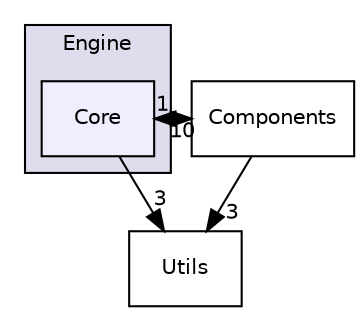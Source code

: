 digraph "Engine/Core" {
  compound=true
  node [ fontsize="10", fontname="Helvetica"];
  edge [ labelfontsize="10", labelfontname="Helvetica"];
  subgraph clusterdir_0b6ee6e7e9547e675db4add2e5de97da {
    graph [ bgcolor="#ddddee", pencolor="black", label="Engine" fontname="Helvetica", fontsize="10", URL="dir_0b6ee6e7e9547e675db4add2e5de97da.html"]
  dir_0e25eeab45a2a860e54b41439eaf8784 [shape=box, label="Core", style="filled", fillcolor="#eeeeff", pencolor="black", URL="dir_0e25eeab45a2a860e54b41439eaf8784.html"];
  }
  dir_edb3a854c210c0e97f3293a5a8a94807 [shape=box label="Utils" URL="dir_edb3a854c210c0e97f3293a5a8a94807.html"];
  dir_36962fdc075fb9b53a92f8269be504c9 [shape=box label="Components" URL="dir_36962fdc075fb9b53a92f8269be504c9.html"];
  dir_0e25eeab45a2a860e54b41439eaf8784->dir_edb3a854c210c0e97f3293a5a8a94807 [headlabel="3", labeldistance=1.5 headhref="dir_000002_000003.html"];
  dir_0e25eeab45a2a860e54b41439eaf8784->dir_36962fdc075fb9b53a92f8269be504c9 [headlabel="1", labeldistance=1.5 headhref="dir_000002_000001.html"];
  dir_36962fdc075fb9b53a92f8269be504c9->dir_edb3a854c210c0e97f3293a5a8a94807 [headlabel="3", labeldistance=1.5 headhref="dir_000001_000003.html"];
  dir_36962fdc075fb9b53a92f8269be504c9->dir_0e25eeab45a2a860e54b41439eaf8784 [headlabel="10", labeldistance=1.5 headhref="dir_000001_000002.html"];
}
